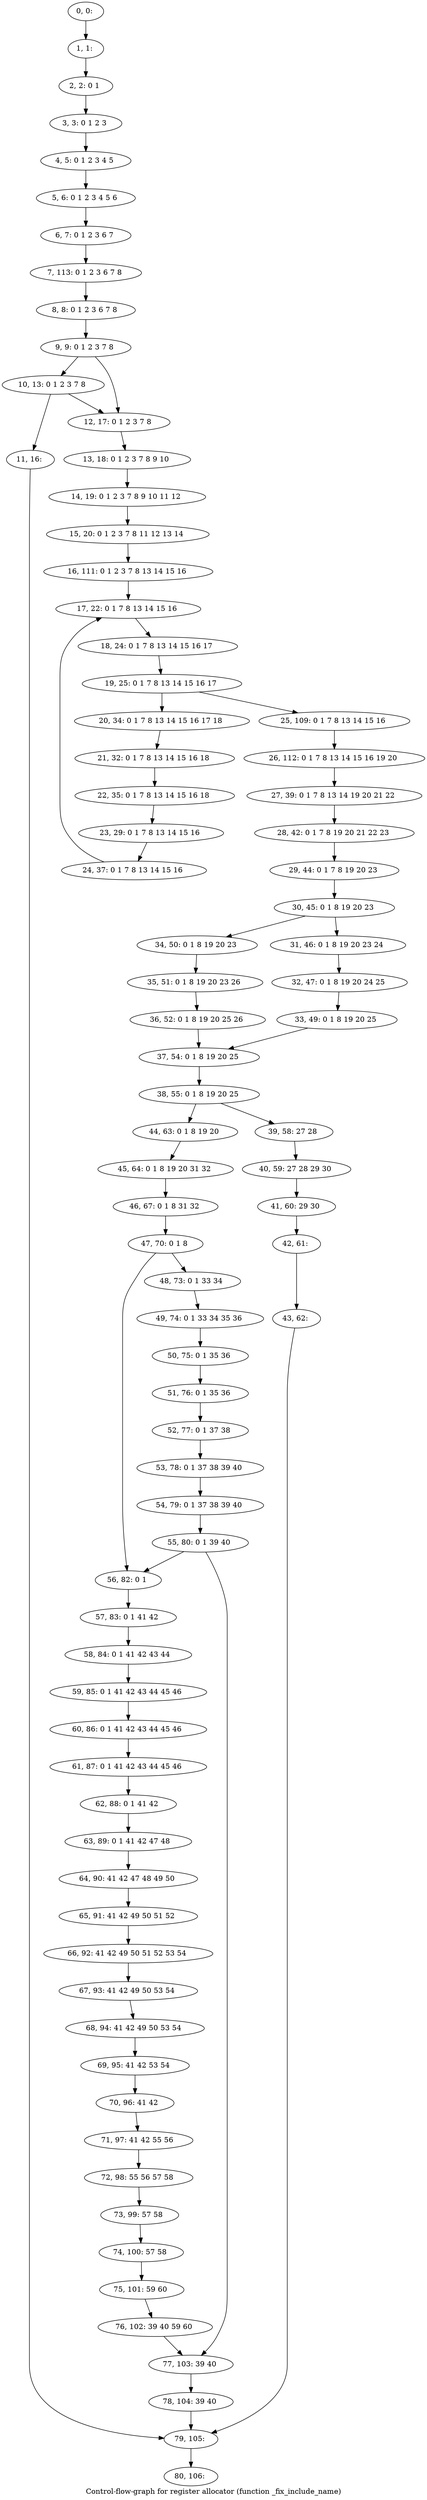 digraph G {
graph [label="Control-flow-graph for register allocator (function _fix_include_name)"]
0[label="0, 0: "];
1[label="1, 1: "];
2[label="2, 2: 0 1 "];
3[label="3, 3: 0 1 2 3 "];
4[label="4, 5: 0 1 2 3 4 5 "];
5[label="5, 6: 0 1 2 3 4 5 6 "];
6[label="6, 7: 0 1 2 3 6 7 "];
7[label="7, 113: 0 1 2 3 6 7 8 "];
8[label="8, 8: 0 1 2 3 6 7 8 "];
9[label="9, 9: 0 1 2 3 7 8 "];
10[label="10, 13: 0 1 2 3 7 8 "];
11[label="11, 16: "];
12[label="12, 17: 0 1 2 3 7 8 "];
13[label="13, 18: 0 1 2 3 7 8 9 10 "];
14[label="14, 19: 0 1 2 3 7 8 9 10 11 12 "];
15[label="15, 20: 0 1 2 3 7 8 11 12 13 14 "];
16[label="16, 111: 0 1 2 3 7 8 13 14 15 16 "];
17[label="17, 22: 0 1 7 8 13 14 15 16 "];
18[label="18, 24: 0 1 7 8 13 14 15 16 17 "];
19[label="19, 25: 0 1 7 8 13 14 15 16 17 "];
20[label="20, 34: 0 1 7 8 13 14 15 16 17 18 "];
21[label="21, 32: 0 1 7 8 13 14 15 16 18 "];
22[label="22, 35: 0 1 7 8 13 14 15 16 18 "];
23[label="23, 29: 0 1 7 8 13 14 15 16 "];
24[label="24, 37: 0 1 7 8 13 14 15 16 "];
25[label="25, 109: 0 1 7 8 13 14 15 16 "];
26[label="26, 112: 0 1 7 8 13 14 15 16 19 20 "];
27[label="27, 39: 0 1 7 8 13 14 19 20 21 22 "];
28[label="28, 42: 0 1 7 8 19 20 21 22 23 "];
29[label="29, 44: 0 1 7 8 19 20 23 "];
30[label="30, 45: 0 1 8 19 20 23 "];
31[label="31, 46: 0 1 8 19 20 23 24 "];
32[label="32, 47: 0 1 8 19 20 24 25 "];
33[label="33, 49: 0 1 8 19 20 25 "];
34[label="34, 50: 0 1 8 19 20 23 "];
35[label="35, 51: 0 1 8 19 20 23 26 "];
36[label="36, 52: 0 1 8 19 20 25 26 "];
37[label="37, 54: 0 1 8 19 20 25 "];
38[label="38, 55: 0 1 8 19 20 25 "];
39[label="39, 58: 27 28 "];
40[label="40, 59: 27 28 29 30 "];
41[label="41, 60: 29 30 "];
42[label="42, 61: "];
43[label="43, 62: "];
44[label="44, 63: 0 1 8 19 20 "];
45[label="45, 64: 0 1 8 19 20 31 32 "];
46[label="46, 67: 0 1 8 31 32 "];
47[label="47, 70: 0 1 8 "];
48[label="48, 73: 0 1 33 34 "];
49[label="49, 74: 0 1 33 34 35 36 "];
50[label="50, 75: 0 1 35 36 "];
51[label="51, 76: 0 1 35 36 "];
52[label="52, 77: 0 1 37 38 "];
53[label="53, 78: 0 1 37 38 39 40 "];
54[label="54, 79: 0 1 37 38 39 40 "];
55[label="55, 80: 0 1 39 40 "];
56[label="56, 82: 0 1 "];
57[label="57, 83: 0 1 41 42 "];
58[label="58, 84: 0 1 41 42 43 44 "];
59[label="59, 85: 0 1 41 42 43 44 45 46 "];
60[label="60, 86: 0 1 41 42 43 44 45 46 "];
61[label="61, 87: 0 1 41 42 43 44 45 46 "];
62[label="62, 88: 0 1 41 42 "];
63[label="63, 89: 0 1 41 42 47 48 "];
64[label="64, 90: 41 42 47 48 49 50 "];
65[label="65, 91: 41 42 49 50 51 52 "];
66[label="66, 92: 41 42 49 50 51 52 53 54 "];
67[label="67, 93: 41 42 49 50 53 54 "];
68[label="68, 94: 41 42 49 50 53 54 "];
69[label="69, 95: 41 42 53 54 "];
70[label="70, 96: 41 42 "];
71[label="71, 97: 41 42 55 56 "];
72[label="72, 98: 55 56 57 58 "];
73[label="73, 99: 57 58 "];
74[label="74, 100: 57 58 "];
75[label="75, 101: 59 60 "];
76[label="76, 102: 39 40 59 60 "];
77[label="77, 103: 39 40 "];
78[label="78, 104: 39 40 "];
79[label="79, 105: "];
80[label="80, 106: "];
0->1 ;
1->2 ;
2->3 ;
3->4 ;
4->5 ;
5->6 ;
6->7 ;
7->8 ;
8->9 ;
9->10 ;
9->12 ;
10->11 ;
10->12 ;
11->79 ;
12->13 ;
13->14 ;
14->15 ;
15->16 ;
16->17 ;
17->18 ;
18->19 ;
19->20 ;
19->25 ;
20->21 ;
21->22 ;
22->23 ;
23->24 ;
24->17 ;
25->26 ;
26->27 ;
27->28 ;
28->29 ;
29->30 ;
30->31 ;
30->34 ;
31->32 ;
32->33 ;
33->37 ;
34->35 ;
35->36 ;
36->37 ;
37->38 ;
38->39 ;
38->44 ;
39->40 ;
40->41 ;
41->42 ;
42->43 ;
43->79 ;
44->45 ;
45->46 ;
46->47 ;
47->48 ;
47->56 ;
48->49 ;
49->50 ;
50->51 ;
51->52 ;
52->53 ;
53->54 ;
54->55 ;
55->56 ;
55->77 ;
56->57 ;
57->58 ;
58->59 ;
59->60 ;
60->61 ;
61->62 ;
62->63 ;
63->64 ;
64->65 ;
65->66 ;
66->67 ;
67->68 ;
68->69 ;
69->70 ;
70->71 ;
71->72 ;
72->73 ;
73->74 ;
74->75 ;
75->76 ;
76->77 ;
77->78 ;
78->79 ;
79->80 ;
}
